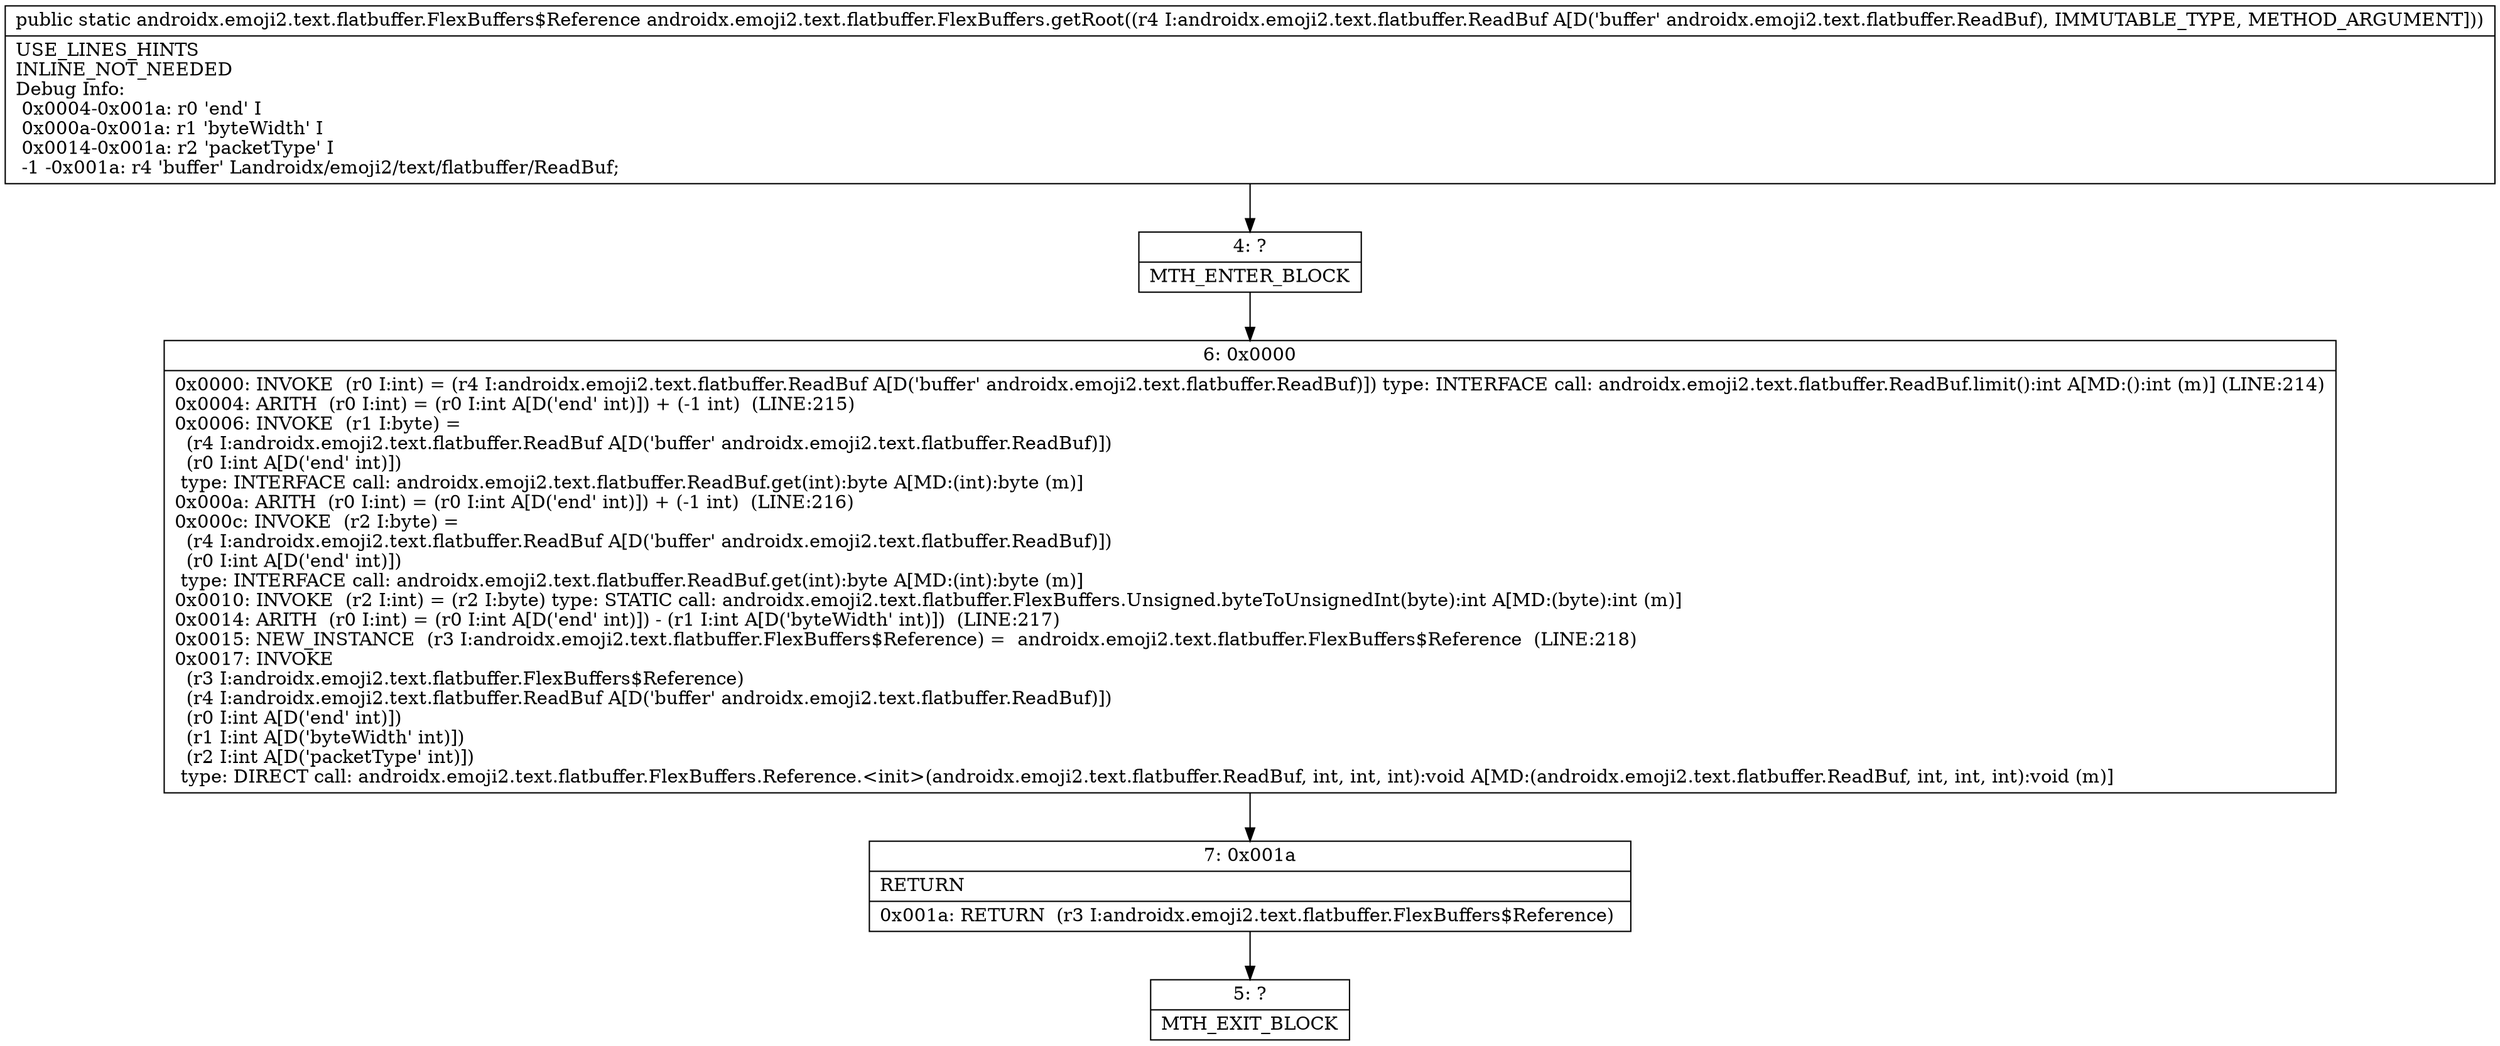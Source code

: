 digraph "CFG forandroidx.emoji2.text.flatbuffer.FlexBuffers.getRoot(Landroidx\/emoji2\/text\/flatbuffer\/ReadBuf;)Landroidx\/emoji2\/text\/flatbuffer\/FlexBuffers$Reference;" {
Node_4 [shape=record,label="{4\:\ ?|MTH_ENTER_BLOCK\l}"];
Node_6 [shape=record,label="{6\:\ 0x0000|0x0000: INVOKE  (r0 I:int) = (r4 I:androidx.emoji2.text.flatbuffer.ReadBuf A[D('buffer' androidx.emoji2.text.flatbuffer.ReadBuf)]) type: INTERFACE call: androidx.emoji2.text.flatbuffer.ReadBuf.limit():int A[MD:():int (m)] (LINE:214)\l0x0004: ARITH  (r0 I:int) = (r0 I:int A[D('end' int)]) + (\-1 int)  (LINE:215)\l0x0006: INVOKE  (r1 I:byte) = \l  (r4 I:androidx.emoji2.text.flatbuffer.ReadBuf A[D('buffer' androidx.emoji2.text.flatbuffer.ReadBuf)])\l  (r0 I:int A[D('end' int)])\l type: INTERFACE call: androidx.emoji2.text.flatbuffer.ReadBuf.get(int):byte A[MD:(int):byte (m)]\l0x000a: ARITH  (r0 I:int) = (r0 I:int A[D('end' int)]) + (\-1 int)  (LINE:216)\l0x000c: INVOKE  (r2 I:byte) = \l  (r4 I:androidx.emoji2.text.flatbuffer.ReadBuf A[D('buffer' androidx.emoji2.text.flatbuffer.ReadBuf)])\l  (r0 I:int A[D('end' int)])\l type: INTERFACE call: androidx.emoji2.text.flatbuffer.ReadBuf.get(int):byte A[MD:(int):byte (m)]\l0x0010: INVOKE  (r2 I:int) = (r2 I:byte) type: STATIC call: androidx.emoji2.text.flatbuffer.FlexBuffers.Unsigned.byteToUnsignedInt(byte):int A[MD:(byte):int (m)]\l0x0014: ARITH  (r0 I:int) = (r0 I:int A[D('end' int)]) \- (r1 I:int A[D('byteWidth' int)])  (LINE:217)\l0x0015: NEW_INSTANCE  (r3 I:androidx.emoji2.text.flatbuffer.FlexBuffers$Reference) =  androidx.emoji2.text.flatbuffer.FlexBuffers$Reference  (LINE:218)\l0x0017: INVOKE  \l  (r3 I:androidx.emoji2.text.flatbuffer.FlexBuffers$Reference)\l  (r4 I:androidx.emoji2.text.flatbuffer.ReadBuf A[D('buffer' androidx.emoji2.text.flatbuffer.ReadBuf)])\l  (r0 I:int A[D('end' int)])\l  (r1 I:int A[D('byteWidth' int)])\l  (r2 I:int A[D('packetType' int)])\l type: DIRECT call: androidx.emoji2.text.flatbuffer.FlexBuffers.Reference.\<init\>(androidx.emoji2.text.flatbuffer.ReadBuf, int, int, int):void A[MD:(androidx.emoji2.text.flatbuffer.ReadBuf, int, int, int):void (m)]\l}"];
Node_7 [shape=record,label="{7\:\ 0x001a|RETURN\l|0x001a: RETURN  (r3 I:androidx.emoji2.text.flatbuffer.FlexBuffers$Reference) \l}"];
Node_5 [shape=record,label="{5\:\ ?|MTH_EXIT_BLOCK\l}"];
MethodNode[shape=record,label="{public static androidx.emoji2.text.flatbuffer.FlexBuffers$Reference androidx.emoji2.text.flatbuffer.FlexBuffers.getRoot((r4 I:androidx.emoji2.text.flatbuffer.ReadBuf A[D('buffer' androidx.emoji2.text.flatbuffer.ReadBuf), IMMUTABLE_TYPE, METHOD_ARGUMENT]))  | USE_LINES_HINTS\lINLINE_NOT_NEEDED\lDebug Info:\l  0x0004\-0x001a: r0 'end' I\l  0x000a\-0x001a: r1 'byteWidth' I\l  0x0014\-0x001a: r2 'packetType' I\l  \-1 \-0x001a: r4 'buffer' Landroidx\/emoji2\/text\/flatbuffer\/ReadBuf;\l}"];
MethodNode -> Node_4;Node_4 -> Node_6;
Node_6 -> Node_7;
Node_7 -> Node_5;
}

